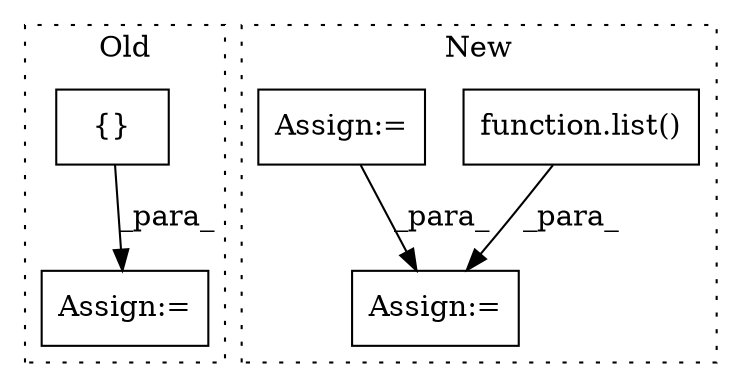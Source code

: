 digraph G {
subgraph cluster0 {
1 [label="{}" a="59" s="1724,1737" l="1,0" shape="box"];
4 [label="Assign:=" a="68" s="1997" l="4" shape="box"];
label = "Old";
style="dotted";
}
subgraph cluster1 {
2 [label="function.list()" a="75" s="1878,1894" l="5,1" shape="box"];
3 [label="Assign:=" a="68" s="2099" l="3" shape="box"];
5 [label="Assign:=" a="68" s="1601" l="3" shape="box"];
label = "New";
style="dotted";
}
1 -> 4 [label="_para_"];
2 -> 3 [label="_para_"];
5 -> 3 [label="_para_"];
}